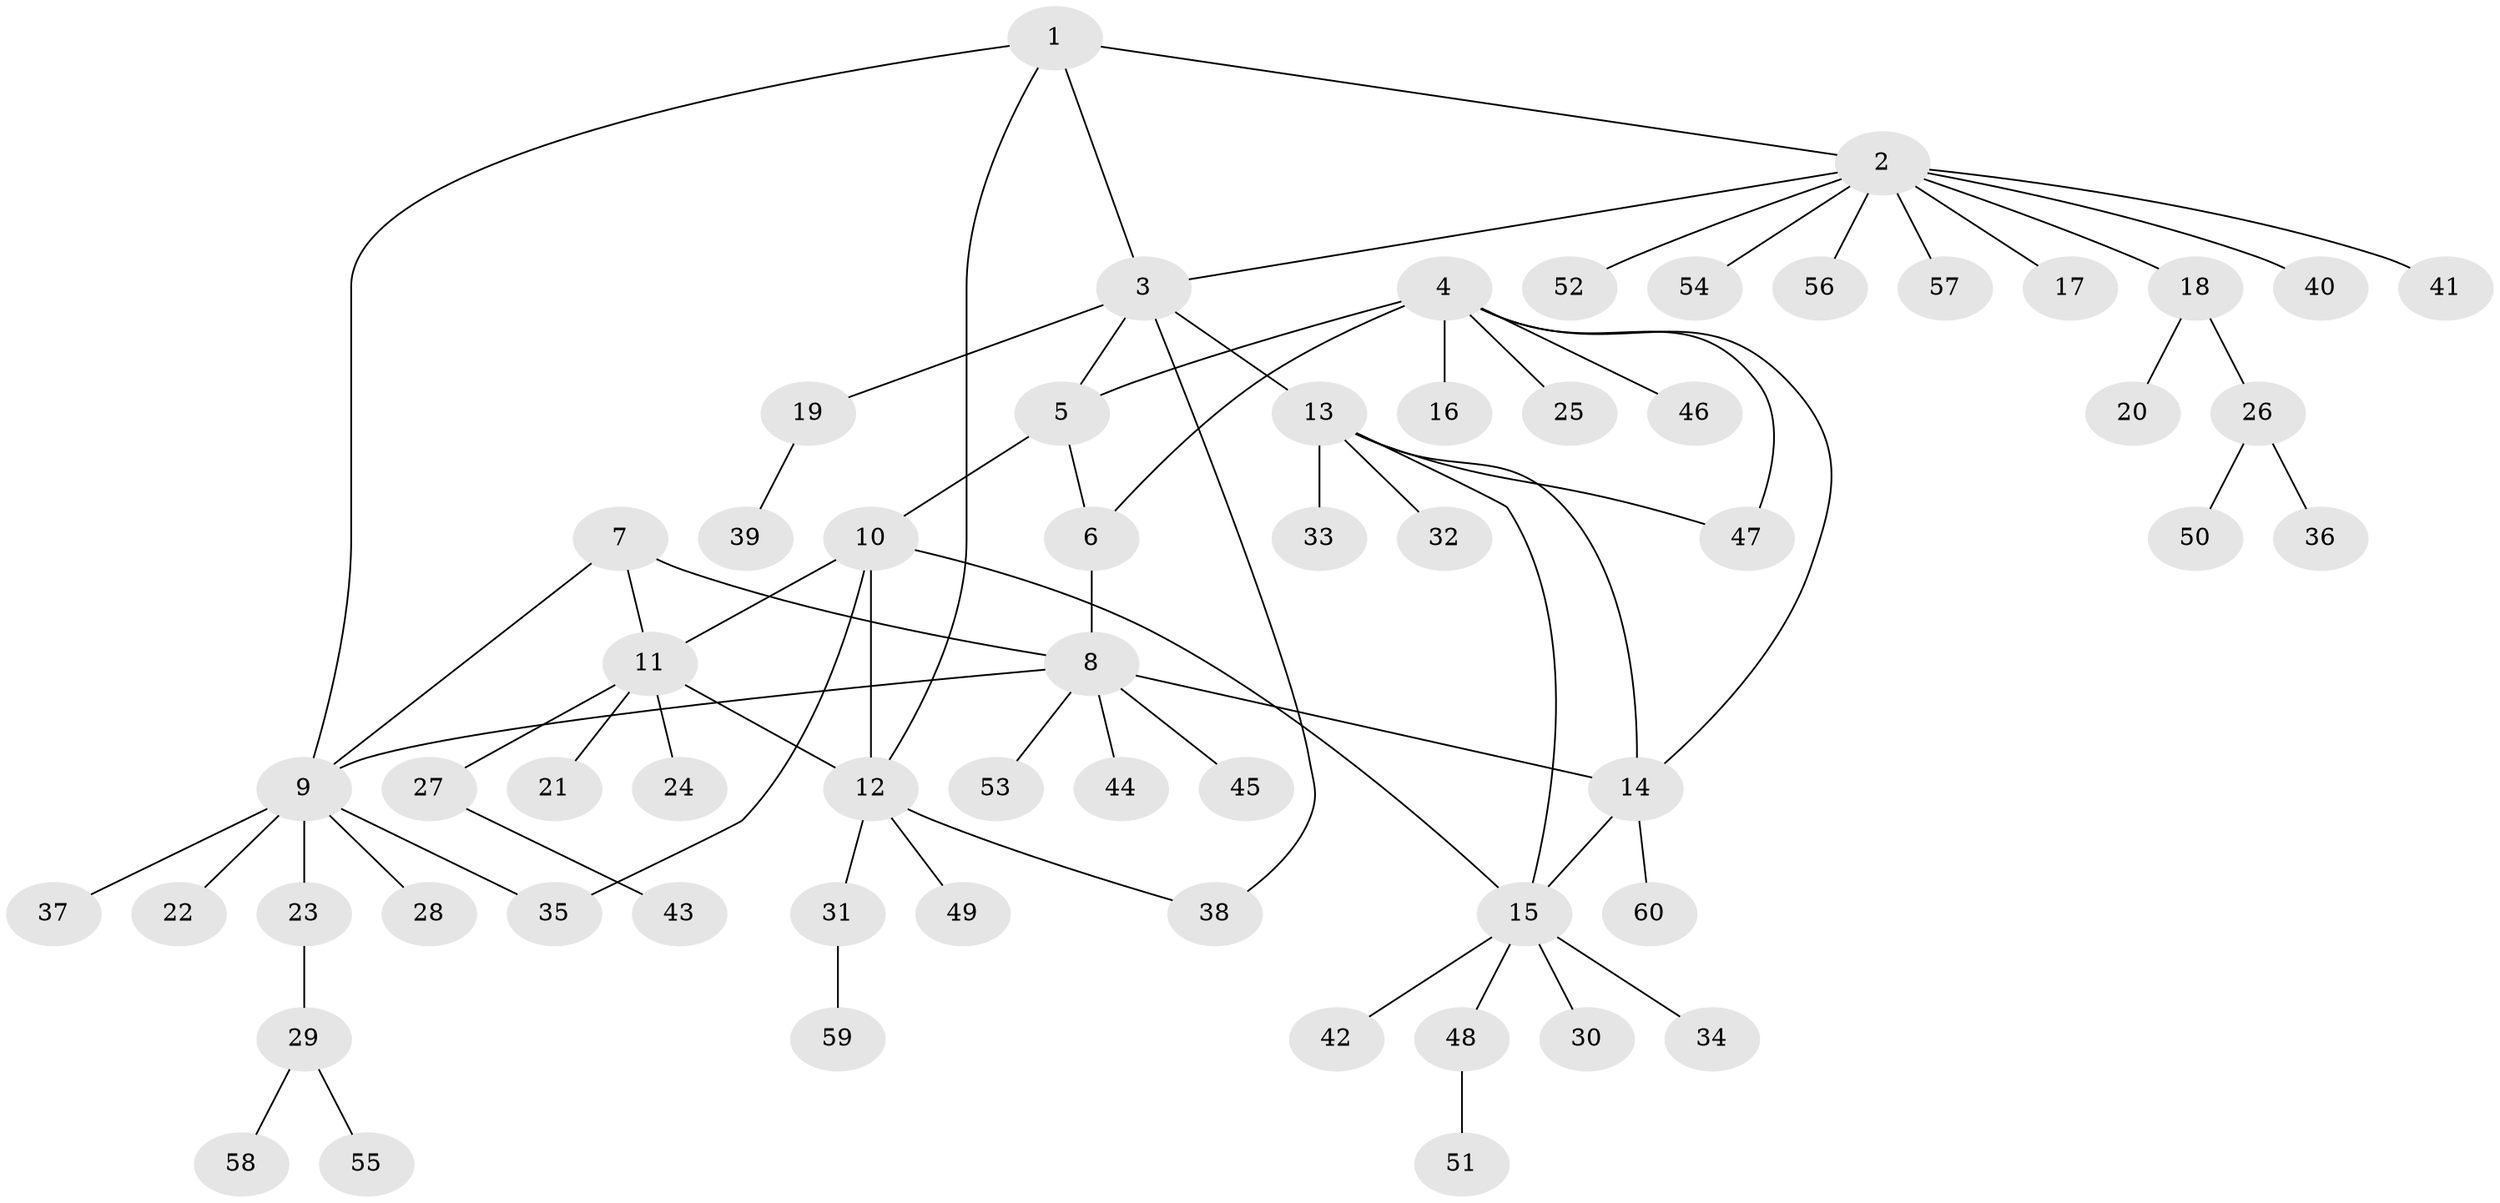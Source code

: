 // Generated by graph-tools (version 1.1) at 2025/26/03/09/25 03:26:35]
// undirected, 60 vertices, 73 edges
graph export_dot {
graph [start="1"]
  node [color=gray90,style=filled];
  1;
  2;
  3;
  4;
  5;
  6;
  7;
  8;
  9;
  10;
  11;
  12;
  13;
  14;
  15;
  16;
  17;
  18;
  19;
  20;
  21;
  22;
  23;
  24;
  25;
  26;
  27;
  28;
  29;
  30;
  31;
  32;
  33;
  34;
  35;
  36;
  37;
  38;
  39;
  40;
  41;
  42;
  43;
  44;
  45;
  46;
  47;
  48;
  49;
  50;
  51;
  52;
  53;
  54;
  55;
  56;
  57;
  58;
  59;
  60;
  1 -- 2;
  1 -- 3;
  1 -- 9;
  1 -- 12;
  2 -- 3;
  2 -- 17;
  2 -- 18;
  2 -- 40;
  2 -- 41;
  2 -- 52;
  2 -- 54;
  2 -- 56;
  2 -- 57;
  3 -- 5;
  3 -- 13;
  3 -- 19;
  3 -- 38;
  4 -- 5;
  4 -- 6;
  4 -- 14;
  4 -- 16;
  4 -- 25;
  4 -- 46;
  4 -- 47;
  5 -- 6;
  5 -- 10;
  6 -- 8;
  7 -- 8;
  7 -- 9;
  7 -- 11;
  8 -- 9;
  8 -- 14;
  8 -- 44;
  8 -- 45;
  8 -- 53;
  9 -- 22;
  9 -- 23;
  9 -- 28;
  9 -- 35;
  9 -- 37;
  10 -- 11;
  10 -- 12;
  10 -- 15;
  10 -- 35;
  11 -- 12;
  11 -- 21;
  11 -- 24;
  11 -- 27;
  12 -- 31;
  12 -- 38;
  12 -- 49;
  13 -- 14;
  13 -- 15;
  13 -- 32;
  13 -- 33;
  13 -- 47;
  14 -- 15;
  14 -- 60;
  15 -- 30;
  15 -- 34;
  15 -- 42;
  15 -- 48;
  18 -- 20;
  18 -- 26;
  19 -- 39;
  23 -- 29;
  26 -- 36;
  26 -- 50;
  27 -- 43;
  29 -- 55;
  29 -- 58;
  31 -- 59;
  48 -- 51;
}
